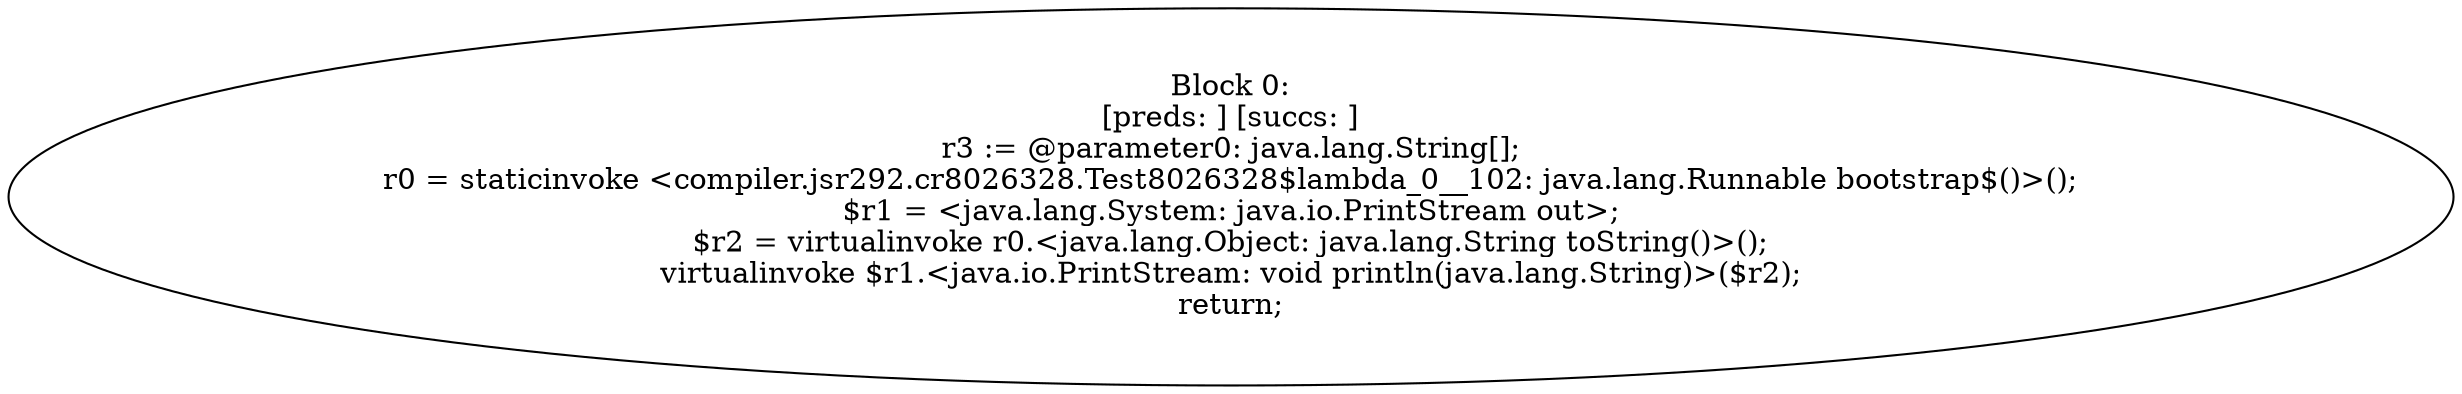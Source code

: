 digraph "unitGraph" {
    "Block 0:
[preds: ] [succs: ]
r3 := @parameter0: java.lang.String[];
r0 = staticinvoke <compiler.jsr292.cr8026328.Test8026328$lambda_0__102: java.lang.Runnable bootstrap$()>();
$r1 = <java.lang.System: java.io.PrintStream out>;
$r2 = virtualinvoke r0.<java.lang.Object: java.lang.String toString()>();
virtualinvoke $r1.<java.io.PrintStream: void println(java.lang.String)>($r2);
return;
"
}
